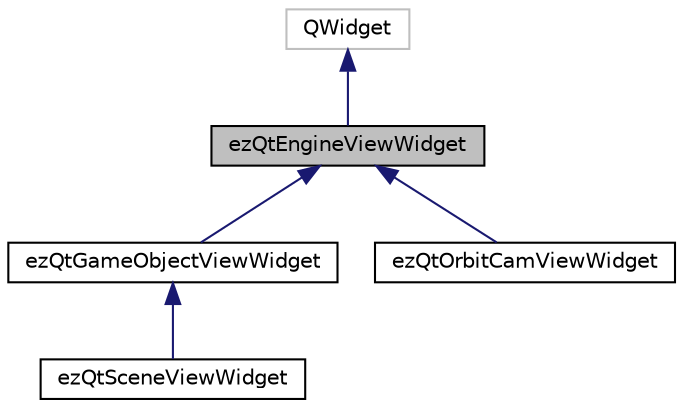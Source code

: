 digraph "ezQtEngineViewWidget"
{
 // LATEX_PDF_SIZE
  edge [fontname="Helvetica",fontsize="10",labelfontname="Helvetica",labelfontsize="10"];
  node [fontname="Helvetica",fontsize="10",shape=record];
  Node1 [label="ezQtEngineViewWidget",height=0.2,width=0.4,color="black", fillcolor="grey75", style="filled", fontcolor="black",tooltip="Base class for views that show engine output."];
  Node2 -> Node1 [dir="back",color="midnightblue",fontsize="10",style="solid",fontname="Helvetica"];
  Node2 [label="QWidget",height=0.2,width=0.4,color="grey75", fillcolor="white", style="filled",tooltip=" "];
  Node1 -> Node3 [dir="back",color="midnightblue",fontsize="10",style="solid",fontname="Helvetica"];
  Node3 [label="ezQtGameObjectViewWidget",height=0.2,width=0.4,color="black", fillcolor="white", style="filled",URL="$da/dcc/classez_qt_game_object_view_widget.htm",tooltip=" "];
  Node3 -> Node4 [dir="back",color="midnightblue",fontsize="10",style="solid",fontname="Helvetica"];
  Node4 [label="ezQtSceneViewWidget",height=0.2,width=0.4,color="black", fillcolor="white", style="filled",URL="$dc/da3/classez_qt_scene_view_widget.htm",tooltip=" "];
  Node1 -> Node5 [dir="back",color="midnightblue",fontsize="10",style="solid",fontname="Helvetica"];
  Node5 [label="ezQtOrbitCamViewWidget",height=0.2,width=0.4,color="black", fillcolor="white", style="filled",URL="$d9/d3c/classez_qt_orbit_cam_view_widget.htm",tooltip=" "];
}
